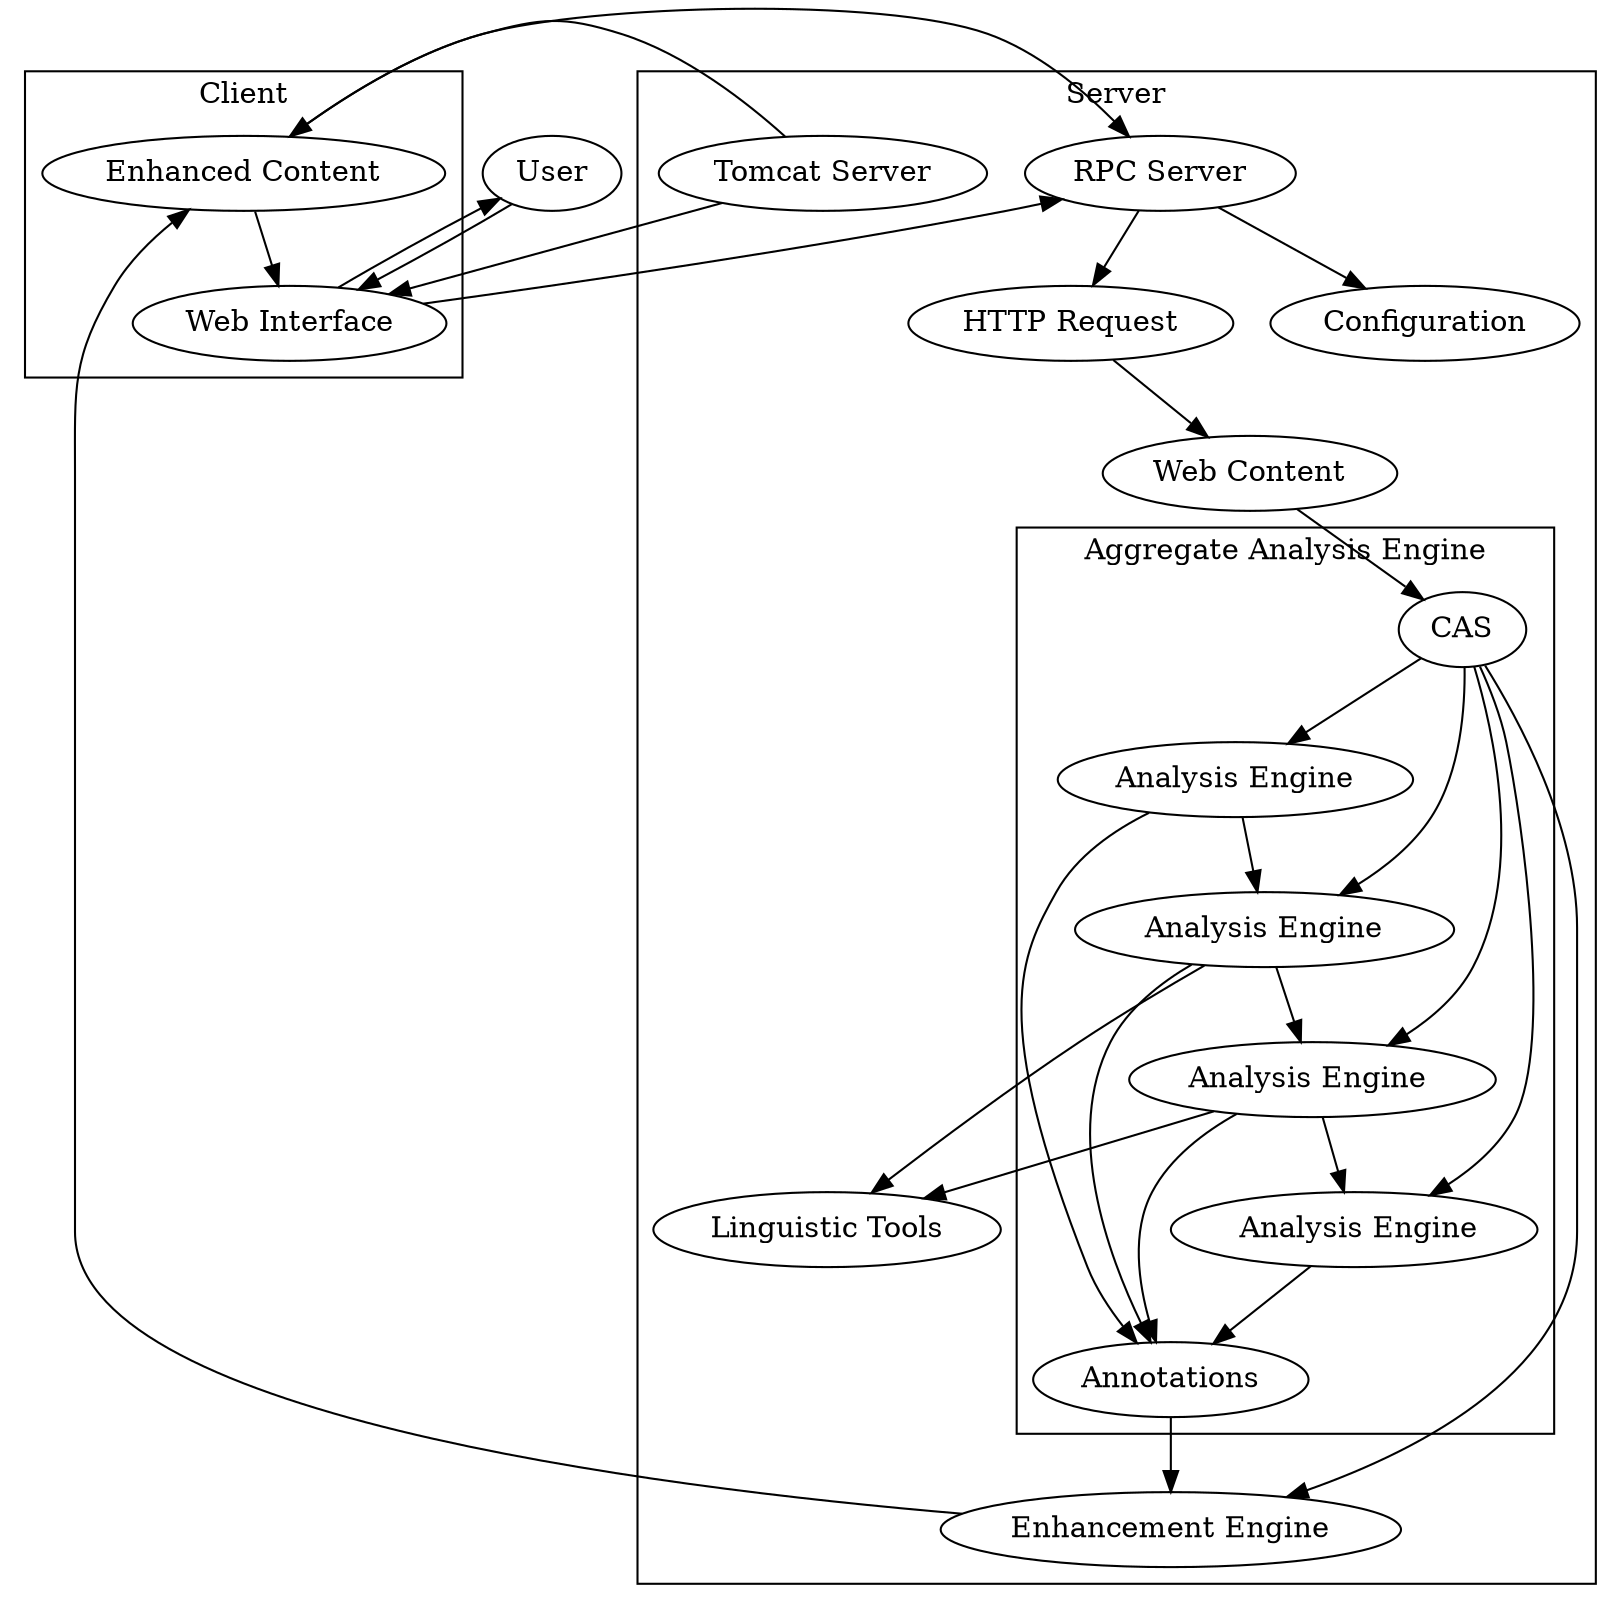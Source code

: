 digraph werti {
	subgraph cluster_Interface {
		label = "Client";
		"Web Interface";
		"Enhanced Content";
	}
	subgraph cluster_Server {
		label = "Server";
		"Tomcat Server" -> "Web Interface";
		"Tomcat Server" -> "Enhanced Content";
		"Linguistic Tools";
		"RPC Server" -> "HTTP Request";
			"Configuration";
		subgraph cluster_Uima {
			label = "Aggregate Analysis Engine";
			"Analysis Engine" -> "Annotations";
			"Analysis Engine " -> "Annotations";
			" Analysis Engine" -> "Annotations";
			" Analysis Engine " -> "Annotations";
			 "CAS" -> "Analysis Engine";
			 "CAS" -> " Analysis Engine";
			 "CAS" -> " Analysis Engine ";
			 "CAS" -> "Analysis Engine ";
			"Analysis Engine" -> " Analysis Engine " -> "Analysis Engine " -> " Analysis Engine" 
		}
		"RPC Server" -> "Configuration";
			"Analysis Engine " -> "Linguistic Tools";
			" Analysis Engine " -> "Linguistic Tools";
		"Annotations" -> "Enhancement Engine" -> "Enhanced Content"; 
		"CAS" -> "Enhancement Engine";
		"HTTP Request" -> "Web Content" -> "CAS";
	}
	User ->"Web Interface";
	"Web Interface" -> "User";
	"Enhanced Content" -> "RPC Server";
	"Enhanced Content" -> "Web Interface";
	"Web Interface" -> "RPC Server";
}

